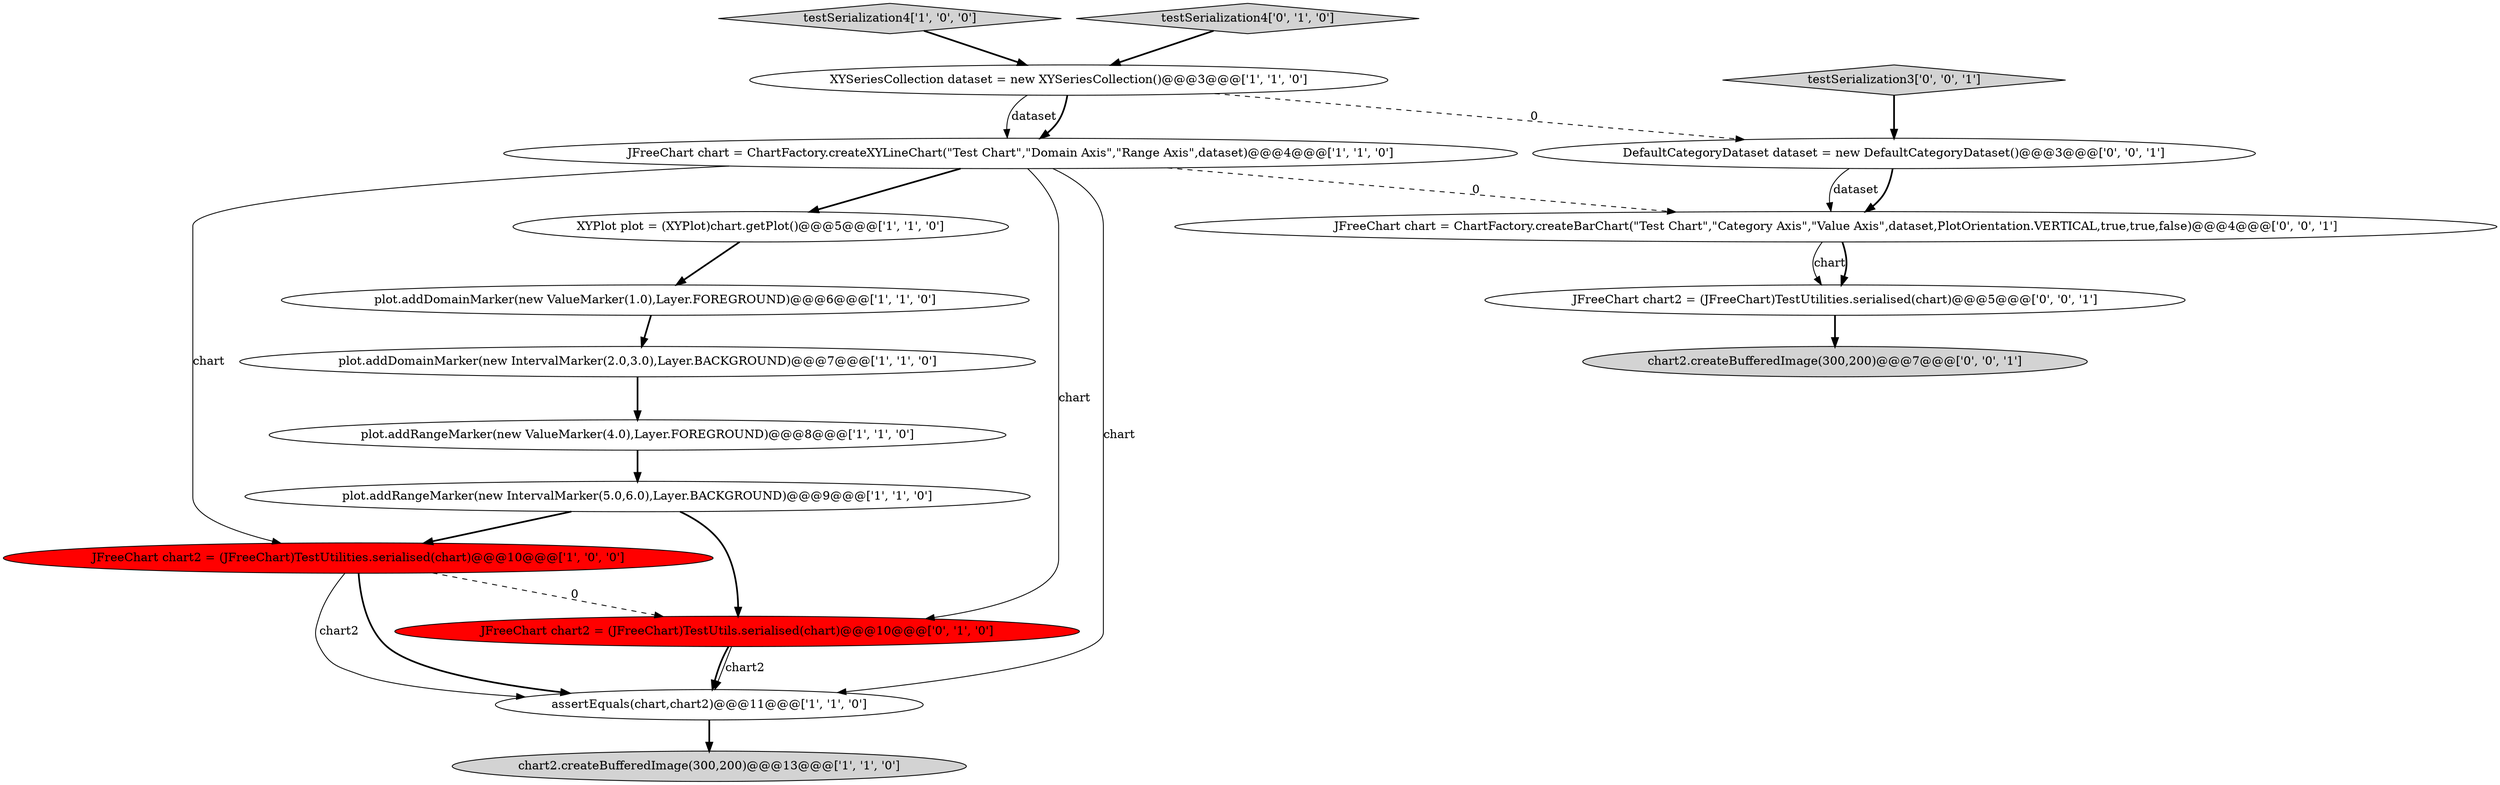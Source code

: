 digraph {
2 [style = filled, label = "JFreeChart chart2 = (JFreeChart)TestUtilities.serialised(chart)@@@10@@@['1', '0', '0']", fillcolor = red, shape = ellipse image = "AAA1AAABBB1BBB"];
6 [style = filled, label = "chart2.createBufferedImage(300,200)@@@13@@@['1', '1', '0']", fillcolor = lightgray, shape = ellipse image = "AAA0AAABBB1BBB"];
13 [style = filled, label = "JFreeChart chart = ChartFactory.createBarChart(\"Test Chart\",\"Category Axis\",\"Value Axis\",dataset,PlotOrientation.VERTICAL,true,true,false)@@@4@@@['0', '0', '1']", fillcolor = white, shape = ellipse image = "AAA0AAABBB3BBB"];
17 [style = filled, label = "DefaultCategoryDataset dataset = new DefaultCategoryDataset()@@@3@@@['0', '0', '1']", fillcolor = white, shape = ellipse image = "AAA0AAABBB3BBB"];
7 [style = filled, label = "XYPlot plot = (XYPlot)chart.getPlot()@@@5@@@['1', '1', '0']", fillcolor = white, shape = ellipse image = "AAA0AAABBB1BBB"];
14 [style = filled, label = "chart2.createBufferedImage(300,200)@@@7@@@['0', '0', '1']", fillcolor = lightgray, shape = ellipse image = "AAA0AAABBB3BBB"];
4 [style = filled, label = "plot.addRangeMarker(new IntervalMarker(5.0,6.0),Layer.BACKGROUND)@@@9@@@['1', '1', '0']", fillcolor = white, shape = ellipse image = "AAA0AAABBB1BBB"];
5 [style = filled, label = "testSerialization4['1', '0', '0']", fillcolor = lightgray, shape = diamond image = "AAA0AAABBB1BBB"];
3 [style = filled, label = "plot.addDomainMarker(new ValueMarker(1.0),Layer.FOREGROUND)@@@6@@@['1', '1', '0']", fillcolor = white, shape = ellipse image = "AAA0AAABBB1BBB"];
9 [style = filled, label = "plot.addRangeMarker(new ValueMarker(4.0),Layer.FOREGROUND)@@@8@@@['1', '1', '0']", fillcolor = white, shape = ellipse image = "AAA0AAABBB1BBB"];
12 [style = filled, label = "testSerialization4['0', '1', '0']", fillcolor = lightgray, shape = diamond image = "AAA0AAABBB2BBB"];
0 [style = filled, label = "XYSeriesCollection dataset = new XYSeriesCollection()@@@3@@@['1', '1', '0']", fillcolor = white, shape = ellipse image = "AAA0AAABBB1BBB"];
11 [style = filled, label = "JFreeChart chart2 = (JFreeChart)TestUtils.serialised(chart)@@@10@@@['0', '1', '0']", fillcolor = red, shape = ellipse image = "AAA1AAABBB2BBB"];
10 [style = filled, label = "assertEquals(chart,chart2)@@@11@@@['1', '1', '0']", fillcolor = white, shape = ellipse image = "AAA0AAABBB1BBB"];
16 [style = filled, label = "testSerialization3['0', '0', '1']", fillcolor = lightgray, shape = diamond image = "AAA0AAABBB3BBB"];
8 [style = filled, label = "JFreeChart chart = ChartFactory.createXYLineChart(\"Test Chart\",\"Domain Axis\",\"Range Axis\",dataset)@@@4@@@['1', '1', '0']", fillcolor = white, shape = ellipse image = "AAA0AAABBB1BBB"];
1 [style = filled, label = "plot.addDomainMarker(new IntervalMarker(2.0,3.0),Layer.BACKGROUND)@@@7@@@['1', '1', '0']", fillcolor = white, shape = ellipse image = "AAA0AAABBB1BBB"];
15 [style = filled, label = "JFreeChart chart2 = (JFreeChart)TestUtilities.serialised(chart)@@@5@@@['0', '0', '1']", fillcolor = white, shape = ellipse image = "AAA0AAABBB3BBB"];
2->10 [style = solid, label="chart2"];
3->1 [style = bold, label=""];
15->14 [style = bold, label=""];
8->11 [style = solid, label="chart"];
9->4 [style = bold, label=""];
11->10 [style = solid, label="chart2"];
4->2 [style = bold, label=""];
16->17 [style = bold, label=""];
2->10 [style = bold, label=""];
12->0 [style = bold, label=""];
0->17 [style = dashed, label="0"];
10->6 [style = bold, label=""];
7->3 [style = bold, label=""];
1->9 [style = bold, label=""];
8->7 [style = bold, label=""];
8->13 [style = dashed, label="0"];
13->15 [style = solid, label="chart"];
8->10 [style = solid, label="chart"];
5->0 [style = bold, label=""];
0->8 [style = solid, label="dataset"];
11->10 [style = bold, label=""];
0->8 [style = bold, label=""];
2->11 [style = dashed, label="0"];
17->13 [style = bold, label=""];
13->15 [style = bold, label=""];
8->2 [style = solid, label="chart"];
4->11 [style = bold, label=""];
17->13 [style = solid, label="dataset"];
}
